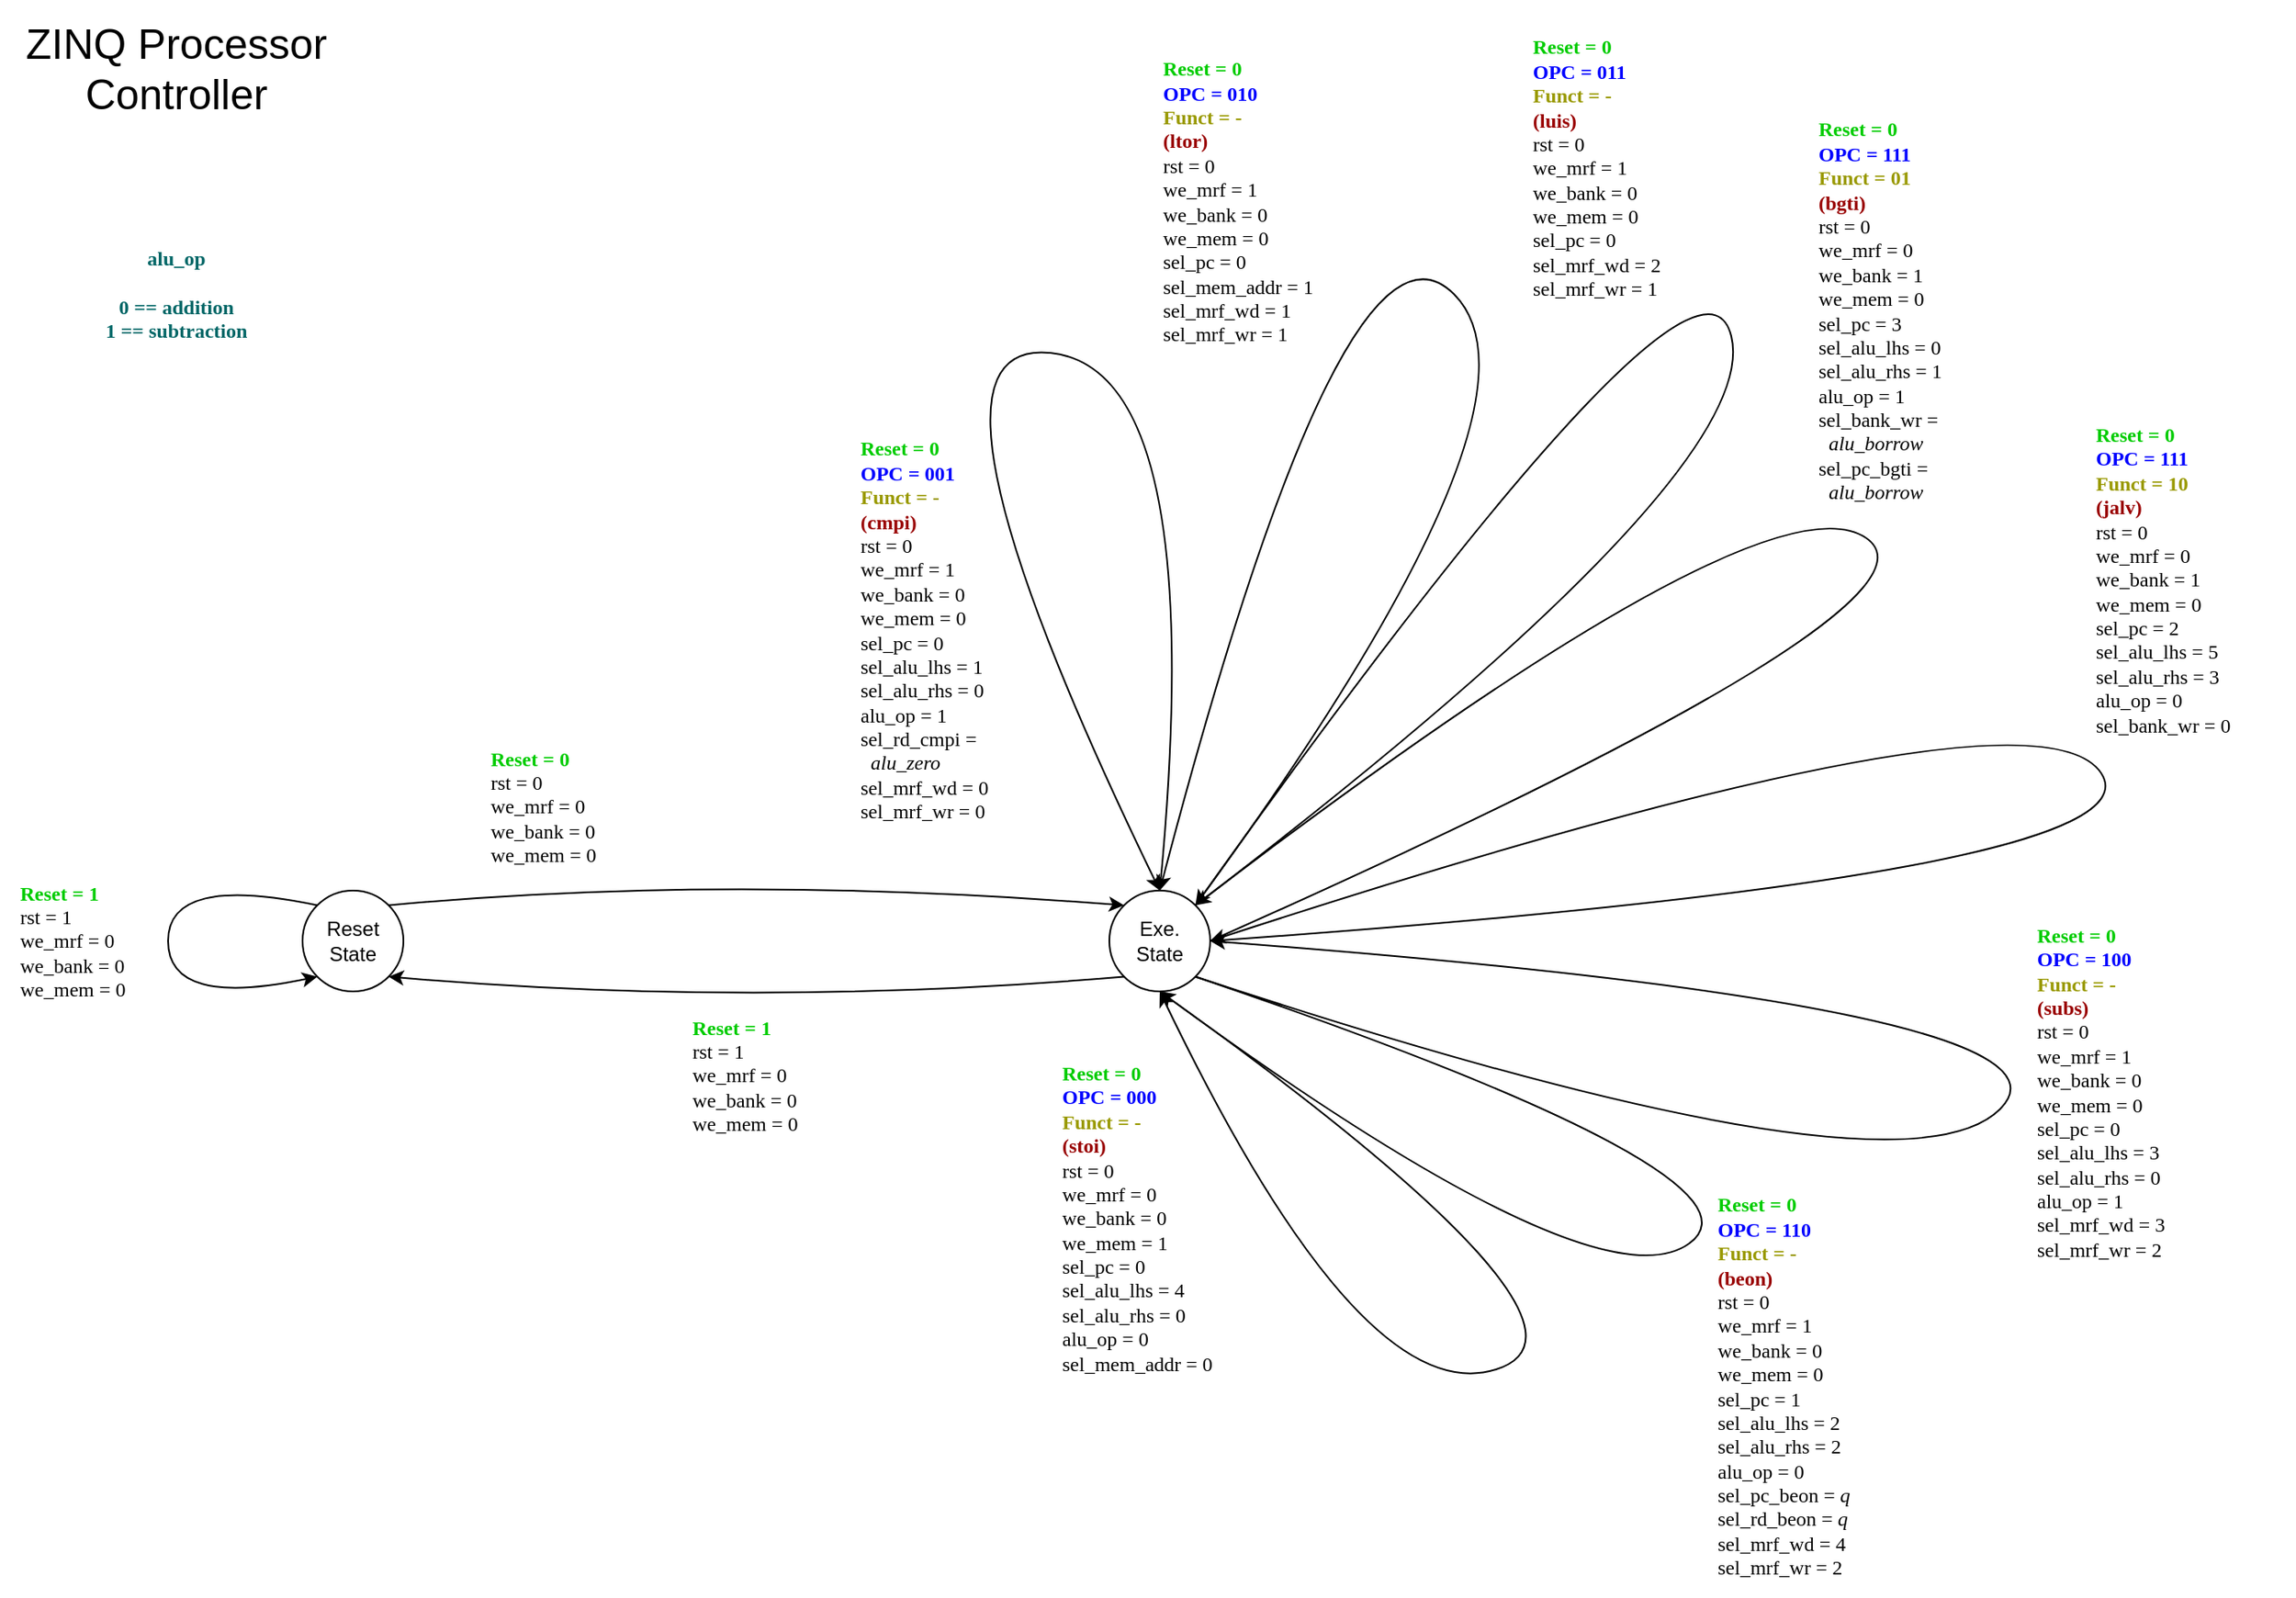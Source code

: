 <mxfile compressed="false" version="16.0.0" type="device">
  <diagram id="EE-ztUi6cBUeLV8rd5E8" name="Page-1">
    <mxGraphModel dx="868" dy="2765" grid="1" gridSize="10" guides="1" tooltips="1" connect="1" arrows="1" fold="1" page="1" pageScale="1" pageWidth="850" pageHeight="1100" math="0" shadow="0">
      <root>
        <mxCell id="0" />
        <mxCell id="1" parent="0" />
        <mxCell id="s_efmWLFvVFMTr7ymTeC-1" value="&lt;div align=&quot;center&quot;&gt;&lt;font style=&quot;font-size: 25px&quot;&gt;&lt;font style=&quot;font-size: 25px&quot;&gt;ZINQ Processor Controller&lt;/font&gt;&lt;/font&gt;&lt;br&gt;&lt;/div&gt;" style="text;html=1;strokeColor=none;fillColor=none;align=center;verticalAlign=middle;whiteSpace=wrap;rounded=0;" parent="1" vertex="1">
          <mxGeometry x="40" y="-1320" width="190" height="80" as="geometry" />
        </mxCell>
        <mxCell id="s_efmWLFvVFMTr7ymTeC-2" value="&lt;div&gt;Reset&lt;/div&gt;&lt;div&gt;State&lt;br&gt;&lt;/div&gt;" style="ellipse;whiteSpace=wrap;html=1;" parent="1" vertex="1">
          <mxGeometry x="210" y="-790" width="60" height="60" as="geometry" />
        </mxCell>
        <mxCell id="s_efmWLFvVFMTr7ymTeC-4" value="" style="curved=1;endArrow=classic;html=1;exitX=0;exitY=0;exitDx=0;exitDy=0;entryX=0;entryY=1;entryDx=0;entryDy=0;" parent="1" source="s_efmWLFvVFMTr7ymTeC-2" target="s_efmWLFvVFMTr7ymTeC-2" edge="1">
          <mxGeometry width="50" height="50" relative="1" as="geometry">
            <mxPoint x="210" y="-760" as="sourcePoint" />
            <mxPoint x="350" y="-790" as="targetPoint" />
            <Array as="points">
              <mxPoint x="130" y="-800" />
              <mxPoint x="130" y="-720" />
            </Array>
          </mxGeometry>
        </mxCell>
        <mxCell id="s_efmWLFvVFMTr7ymTeC-5" value="&lt;div align=&quot;left&quot;&gt;&lt;font data-font-src=&quot;https://fonts.googleapis.com/css?family=Fira+Code&quot; face=&quot;Fira Code&quot; color=&quot;#00CC00&quot;&gt;&lt;b&gt;Reset = 1&lt;/b&gt;&lt;/font&gt;&lt;/div&gt;&lt;div align=&quot;left&quot;&gt;&lt;font data-font-src=&quot;https://fonts.googleapis.com/css?family=Fira+Code&quot; face=&quot;Fira Code&quot;&gt;rst = 1&lt;br&gt;&lt;/font&gt;&lt;/div&gt;&lt;div&gt;&lt;font data-font-src=&quot;https://fonts.googleapis.com/css?family=Fira+Code&quot; face=&quot;Fira Code&quot;&gt;we_mrf = 0&lt;br&gt;&lt;/font&gt;&lt;/div&gt;&lt;div&gt;&lt;font data-font-src=&quot;https://fonts.googleapis.com/css?family=Fira+Code&quot; face=&quot;Fira Code&quot;&gt;we_bank = 0&lt;br&gt;&lt;/font&gt;&lt;/div&gt;&lt;div&gt;&lt;div&gt;&lt;font data-font-src=&quot;https://fonts.googleapis.com/css?family=Fira+Code&quot; face=&quot;Fira Code&quot;&gt;we_mem = 0&lt;br&gt;&lt;/font&gt;&lt;/div&gt;&lt;/div&gt;" style="text;html=1;strokeColor=none;fillColor=none;align=left;verticalAlign=middle;whiteSpace=wrap;rounded=0;" parent="1" vertex="1">
          <mxGeometry x="40" y="-800" width="90" height="80" as="geometry" />
        </mxCell>
        <mxCell id="s_efmWLFvVFMTr7ymTeC-7" value="&lt;div&gt;&lt;span style=&quot;background-color: rgb(255 , 255 , 255)&quot;&gt;Exe.&lt;/span&gt;&lt;/div&gt;&lt;div&gt;&lt;span style=&quot;background-color: rgb(255 , 255 , 255)&quot;&gt;State&lt;/span&gt;&lt;/div&gt;" style="ellipse;whiteSpace=wrap;html=1;" parent="1" vertex="1">
          <mxGeometry x="690" y="-790" width="60" height="60" as="geometry" />
        </mxCell>
        <mxCell id="s_efmWLFvVFMTr7ymTeC-9" value="" style="curved=1;endArrow=classic;html=1;entryX=1;entryY=1;entryDx=0;entryDy=0;exitX=0;exitY=1;exitDx=0;exitDy=0;" parent="1" source="s_efmWLFvVFMTr7ymTeC-7" target="s_efmWLFvVFMTr7ymTeC-2" edge="1">
          <mxGeometry width="50" height="50" relative="1" as="geometry">
            <mxPoint x="680" y="-700" as="sourcePoint" />
            <mxPoint x="730" y="-750" as="targetPoint" />
            <Array as="points">
              <mxPoint x="480" y="-720" />
            </Array>
          </mxGeometry>
        </mxCell>
        <mxCell id="s_efmWLFvVFMTr7ymTeC-12" value="&lt;div align=&quot;left&quot;&gt;&lt;font data-font-src=&quot;https://fonts.googleapis.com/css?family=Fira+Code&quot; face=&quot;Fira Code&quot; color=&quot;#00CC00&quot;&gt;&lt;b&gt;Reset = 1&lt;/b&gt;&lt;/font&gt;&lt;/div&gt;&lt;div align=&quot;left&quot;&gt;&lt;font data-font-src=&quot;https://fonts.googleapis.com/css?family=Fira+Code&quot; face=&quot;Fira Code&quot;&gt;rst = 1&lt;br&gt;&lt;/font&gt;&lt;/div&gt;&lt;div&gt;&lt;font data-font-src=&quot;https://fonts.googleapis.com/css?family=Fira+Code&quot; face=&quot;Fira Code&quot;&gt;we_mrf = 0&lt;br&gt;&lt;/font&gt;&lt;/div&gt;&lt;div&gt;&lt;font data-font-src=&quot;https://fonts.googleapis.com/css?family=Fira+Code&quot; face=&quot;Fira Code&quot;&gt;we_bank = 0&lt;br&gt;&lt;/font&gt;&lt;/div&gt;&lt;div&gt;&lt;div&gt;&lt;font data-font-src=&quot;https://fonts.googleapis.com/css?family=Fira+Code&quot; face=&quot;Fira Code&quot;&gt;we_mem = 0&lt;br&gt;&lt;/font&gt;&lt;/div&gt;&lt;/div&gt;" style="text;html=1;strokeColor=none;fillColor=none;align=left;verticalAlign=middle;whiteSpace=wrap;rounded=0;" parent="1" vertex="1">
          <mxGeometry x="440" y="-720" width="100" height="80" as="geometry" />
        </mxCell>
        <mxCell id="s_efmWLFvVFMTr7ymTeC-13" value="" style="curved=1;endArrow=classic;html=1;entryX=0;entryY=0;entryDx=0;entryDy=0;exitX=1;exitY=0;exitDx=0;exitDy=0;" parent="1" source="s_efmWLFvVFMTr7ymTeC-2" target="s_efmWLFvVFMTr7ymTeC-7" edge="1">
          <mxGeometry width="50" height="50" relative="1" as="geometry">
            <mxPoint x="697.577" y="-838.787" as="sourcePoint" />
            <mxPoint x="260.003" y="-838.787" as="targetPoint" />
            <Array as="points">
              <mxPoint x="460" y="-800" />
            </Array>
          </mxGeometry>
        </mxCell>
        <mxCell id="s_efmWLFvVFMTr7ymTeC-14" value="&lt;div align=&quot;left&quot;&gt;&lt;font data-font-src=&quot;https://fonts.googleapis.com/css?family=Fira+Code&quot; face=&quot;Fira Code&quot; color=&quot;#00CC00&quot;&gt;&lt;b&gt;Reset = 0&lt;br&gt;&lt;/b&gt;&lt;/font&gt;&lt;/div&gt;&lt;div align=&quot;left&quot;&gt;&lt;font data-font-src=&quot;https://fonts.googleapis.com/css?family=Fira+Code&quot; face=&quot;Fira Code&quot;&gt;rst = 0&lt;br&gt;&lt;/font&gt;&lt;/div&gt;&lt;div&gt;&lt;font data-font-src=&quot;https://fonts.googleapis.com/css?family=Fira+Code&quot; face=&quot;Fira Code&quot;&gt;we_mrf = 0&lt;br&gt;&lt;/font&gt;&lt;/div&gt;&lt;div&gt;&lt;font data-font-src=&quot;https://fonts.googleapis.com/css?family=Fira+Code&quot; face=&quot;Fira Code&quot;&gt;we_bank = 0&lt;br&gt;&lt;/font&gt;&lt;/div&gt;&lt;div&gt;&lt;div&gt;&lt;font data-font-src=&quot;https://fonts.googleapis.com/css?family=Fira+Code&quot; face=&quot;Fira Code&quot;&gt;we_mem = 0&lt;br&gt;&lt;/font&gt;&lt;/div&gt;&lt;/div&gt;" style="text;html=1;strokeColor=none;fillColor=none;align=left;verticalAlign=middle;whiteSpace=wrap;rounded=0;" parent="1" vertex="1">
          <mxGeometry x="320" y="-880" width="100" height="80" as="geometry" />
        </mxCell>
        <mxCell id="s_efmWLFvVFMTr7ymTeC-16" value="" style="curved=1;endArrow=classic;html=1;exitX=0.5;exitY=1;exitDx=0;exitDy=0;entryX=0.5;entryY=1;entryDx=0;entryDy=0;" parent="1" source="s_efmWLFvVFMTr7ymTeC-7" target="s_efmWLFvVFMTr7ymTeC-7" edge="1">
          <mxGeometry width="50" height="50" relative="1" as="geometry">
            <mxPoint x="720" y="-730" as="sourcePoint" />
            <mxPoint x="690" y="-710" as="targetPoint" />
            <Array as="points">
              <mxPoint x="1000" y="-530" />
              <mxPoint x="840" y="-480" />
            </Array>
          </mxGeometry>
        </mxCell>
        <mxCell id="s_efmWLFvVFMTr7ymTeC-17" value="&lt;div align=&quot;left&quot;&gt;&lt;font data-font-src=&quot;https://fonts.googleapis.com/css?family=Fira+Code&quot; face=&quot;Fira Code&quot; color=&quot;#00CC00&quot;&gt;&lt;b&gt;Reset = 0&lt;br&gt;&lt;/b&gt;&lt;/font&gt;&lt;/div&gt;&lt;div align=&quot;left&quot;&gt;&lt;font data-font-src=&quot;https://fonts.googleapis.com/css?family=Fira+Code&quot; face=&quot;Fira Code&quot; color=&quot;#00CC00&quot;&gt;&lt;b&gt;&lt;font color=&quot;#0000FF&quot;&gt;OPC = 000&lt;/font&gt;&lt;/b&gt;&lt;/font&gt;&lt;/div&gt;&lt;div align=&quot;left&quot;&gt;&lt;font data-font-src=&quot;https://fonts.googleapis.com/css?family=Fira+Code&quot; face=&quot;Fira Code&quot; color=&quot;#00CC00&quot;&gt;&lt;b&gt;&lt;font color=&quot;#0000FF&quot;&gt;&lt;font color=&quot;#999900&quot;&gt;Funct = -&lt;/font&gt;&lt;br&gt;&lt;/font&gt;&lt;/b&gt;&lt;/font&gt;&lt;/div&gt;&lt;div align=&quot;left&quot;&gt;&lt;font data-font-src=&quot;https://fonts.googleapis.com/css?family=Fira+Code&quot; face=&quot;Fira Code&quot; color=&quot;#00CC00&quot;&gt;&lt;b&gt;&lt;font color=&quot;#990000&quot;&gt;(stoi)&lt;/font&gt;&lt;br&gt;&lt;/b&gt;&lt;/font&gt;&lt;/div&gt;&lt;div align=&quot;left&quot;&gt;&lt;font data-font-src=&quot;https://fonts.googleapis.com/css?family=Fira+Code&quot; face=&quot;Fira Code&quot;&gt;rst = 0&lt;br&gt;&lt;/font&gt;&lt;/div&gt;&lt;div&gt;&lt;font data-font-src=&quot;https://fonts.googleapis.com/css?family=Fira+Code&quot; face=&quot;Fira Code&quot;&gt;we_mrf = 0&lt;br&gt;&lt;/font&gt;&lt;/div&gt;&lt;div&gt;&lt;font data-font-src=&quot;https://fonts.googleapis.com/css?family=Fira+Code&quot; face=&quot;Fira Code&quot;&gt;we_bank = 0&lt;br&gt;&lt;/font&gt;&lt;/div&gt;&lt;div&gt;&lt;div&gt;&lt;font data-font-src=&quot;https://fonts.googleapis.com/css?family=Fira+Code&quot; face=&quot;Fira Code&quot;&gt;we_mem = 1&lt;/font&gt;&lt;/div&gt;&lt;div&gt;&lt;font data-font-src=&quot;https://fonts.googleapis.com/css?family=Fira+Code&quot; face=&quot;Fira Code&quot;&gt;sel_pc = 0&lt;/font&gt;&lt;/div&gt;&lt;div&gt;&lt;font data-font-src=&quot;https://fonts.googleapis.com/css?family=Fira+Code&quot; face=&quot;Fira Code&quot;&gt;sel_alu_lhs = 4&lt;br&gt;&lt;/font&gt;&lt;/div&gt;&lt;div&gt;&lt;font data-font-src=&quot;https://fonts.googleapis.com/css?family=Fira+Code&quot; face=&quot;Fira Code&quot;&gt;sel_alu_rhs = 0&lt;br&gt;&lt;/font&gt;&lt;/div&gt;&lt;div&gt;&lt;font data-font-src=&quot;https://fonts.googleapis.com/css?family=Fira+Code&quot; face=&quot;Fira Code&quot;&gt;alu_op = 0&lt;br&gt;&lt;/font&gt;&lt;/div&gt;&lt;div&gt;&lt;font data-font-src=&quot;https://fonts.googleapis.com/css?family=Fira+Code&quot; face=&quot;Fira Code&quot;&gt;sel_mem_addr = 0&lt;br&gt;&lt;/font&gt;&lt;/div&gt;&lt;/div&gt;" style="text;html=1;strokeColor=none;fillColor=none;align=left;verticalAlign=middle;whiteSpace=wrap;rounded=0;" parent="1" vertex="1">
          <mxGeometry x="660" y="-700" width="120" height="210" as="geometry" />
        </mxCell>
        <mxCell id="s_efmWLFvVFMTr7ymTeC-18" value="" style="curved=1;endArrow=classic;html=1;exitX=0.5;exitY=0;exitDx=0;exitDy=0;entryX=0.5;entryY=0;entryDx=0;entryDy=0;" parent="1" source="s_efmWLFvVFMTr7ymTeC-7" target="s_efmWLFvVFMTr7ymTeC-7" edge="1">
          <mxGeometry width="50" height="50" relative="1" as="geometry">
            <mxPoint x="770" y="-840" as="sourcePoint" />
            <mxPoint x="720" y="-790" as="targetPoint" />
            <Array as="points">
              <mxPoint x="750" y="-1100" />
              <mxPoint x="560" y="-1120" />
            </Array>
          </mxGeometry>
        </mxCell>
        <mxCell id="s_efmWLFvVFMTr7ymTeC-20" value="&lt;div align=&quot;left&quot;&gt;&lt;font data-font-src=&quot;https://fonts.googleapis.com/css?family=Fira+Code&quot; face=&quot;Fira Code&quot; color=&quot;#00CC00&quot;&gt;&lt;b&gt;Reset = 0&lt;br&gt;&lt;/b&gt;&lt;/font&gt;&lt;/div&gt;&lt;div align=&quot;left&quot;&gt;&lt;font data-font-src=&quot;https://fonts.googleapis.com/css?family=Fira+Code&quot; face=&quot;Fira Code&quot; color=&quot;#00CC00&quot;&gt;&lt;b&gt;&lt;font color=&quot;#0000FF&quot;&gt;OPC = 001&lt;/font&gt;&lt;/b&gt;&lt;/font&gt;&lt;/div&gt;&lt;div align=&quot;left&quot;&gt;&lt;font data-font-src=&quot;https://fonts.googleapis.com/css?family=Fira+Code&quot; face=&quot;Fira Code&quot; color=&quot;#00CC00&quot;&gt;&lt;b&gt;&lt;font color=&quot;#0000FF&quot;&gt;&lt;font color=&quot;#999900&quot;&gt;Funct = -&lt;/font&gt;&lt;br&gt;&lt;/font&gt;&lt;/b&gt;&lt;/font&gt;&lt;/div&gt;&lt;div align=&quot;left&quot;&gt;&lt;font data-font-src=&quot;https://fonts.googleapis.com/css?family=Fira+Code&quot; face=&quot;Fira Code&quot; color=&quot;#00CC00&quot;&gt;&lt;b&gt;&lt;font color=&quot;#990000&quot;&gt;(cmpi)&lt;/font&gt;&lt;br&gt;&lt;/b&gt;&lt;/font&gt;&lt;/div&gt;&lt;div align=&quot;left&quot;&gt;&lt;font data-font-src=&quot;https://fonts.googleapis.com/css?family=Fira+Code&quot; face=&quot;Fira Code&quot;&gt;rst = 0&lt;br&gt;&lt;/font&gt;&lt;/div&gt;&lt;div&gt;&lt;font data-font-src=&quot;https://fonts.googleapis.com/css?family=Fira+Code&quot; face=&quot;Fira Code&quot;&gt;we_mrf = 1&lt;br&gt;&lt;/font&gt;&lt;/div&gt;&lt;div&gt;&lt;font data-font-src=&quot;https://fonts.googleapis.com/css?family=Fira+Code&quot; face=&quot;Fira Code&quot;&gt;we_bank = 0&lt;br&gt;&lt;/font&gt;&lt;/div&gt;&lt;div&gt;&lt;div&gt;&lt;font data-font-src=&quot;https://fonts.googleapis.com/css?family=Fira+Code&quot; face=&quot;Fira Code&quot;&gt;we_mem = 0&lt;/font&gt;&lt;br&gt;&lt;font data-font-src=&quot;https://fonts.googleapis.com/css?family=Fira+Code&quot; face=&quot;Fira Code&quot;&gt;&lt;font data-font-src=&quot;https://fonts.googleapis.com/css?family=Fira+Code&quot; face=&quot;Fira Code&quot;&gt;sel_pc = 0&lt;/font&gt;&lt;/font&gt;&lt;/div&gt;&lt;div&gt;&lt;font data-font-src=&quot;https://fonts.googleapis.com/css?family=Fira+Code&quot; face=&quot;Fira Code&quot;&gt;sel_alu_lhs = 1 &lt;br&gt;&lt;/font&gt;&lt;/div&gt;&lt;div&gt;&lt;font data-font-src=&quot;https://fonts.googleapis.com/css?family=Fira+Code&quot; face=&quot;Fira Code&quot;&gt;sel_alu_rhs = 0&lt;br&gt;&lt;/font&gt;&lt;/div&gt;&lt;div&gt;&lt;font data-font-src=&quot;https://fonts.googleapis.com/css?family=Fira+Code&quot; face=&quot;Fira Code&quot;&gt;alu_op = 1&lt;br&gt;&lt;/font&gt;&lt;/div&gt;&lt;div&gt;&lt;font data-font-src=&quot;https://fonts.googleapis.com/css?family=Fira+Code&quot; face=&quot;Fira Code&quot;&gt;sel_rd_cmpi =&lt;span&gt;&lt;br&gt;&lt;/span&gt;&lt;/font&gt;&lt;/div&gt;&lt;div&gt;&lt;font data-font-src=&quot;https://fonts.googleapis.com/css?family=Fira+Code&quot; face=&quot;Fira Code&quot;&gt;&lt;span&gt;&lt;span&gt;&lt;i&gt;&amp;nbsp; &lt;/i&gt;&lt;/span&gt;&lt;/span&gt;&lt;i&gt;alu_zero&lt;/i&gt;&lt;/font&gt;&lt;/div&gt;&lt;div&gt;&lt;font data-font-src=&quot;https://fonts.googleapis.com/css?family=Fira+Code&quot; face=&quot;Fira Code&quot;&gt;sel_mrf_wd = 0&lt;/font&gt;&lt;/div&gt;&lt;div&gt;&lt;font data-font-src=&quot;https://fonts.googleapis.com/css?family=Fira+Code&quot; face=&quot;Fira Code&quot;&gt;sel_mrf_wr = 0&lt;/font&gt;&lt;/div&gt;&lt;/div&gt;" style="text;html=1;strokeColor=none;fillColor=none;align=left;verticalAlign=middle;whiteSpace=wrap;rounded=0;" parent="1" vertex="1">
          <mxGeometry x="540" y="-1070" width="120" height="250" as="geometry" />
        </mxCell>
        <mxCell id="s_efmWLFvVFMTr7ymTeC-21" value="" style="curved=1;endArrow=classic;html=1;exitX=1;exitY=0;exitDx=0;exitDy=0;entryX=0.5;entryY=0;entryDx=0;entryDy=0;" parent="1" source="s_efmWLFvVFMTr7ymTeC-7" target="s_efmWLFvVFMTr7ymTeC-7" edge="1">
          <mxGeometry width="50" height="50" relative="1" as="geometry">
            <mxPoint x="910" y="-870" as="sourcePoint" />
            <mxPoint x="960" y="-920" as="targetPoint" />
            <Array as="points">
              <mxPoint x="960" y="-1080" />
              <mxPoint x="830" y="-1210" />
            </Array>
          </mxGeometry>
        </mxCell>
        <mxCell id="s_efmWLFvVFMTr7ymTeC-22" value="&lt;div align=&quot;left&quot;&gt;&lt;font data-font-src=&quot;https://fonts.googleapis.com/css?family=Fira+Code&quot; face=&quot;Fira Code&quot; color=&quot;#00CC00&quot;&gt;&lt;b&gt;Reset = 0&lt;br&gt;&lt;/b&gt;&lt;/font&gt;&lt;/div&gt;&lt;div align=&quot;left&quot;&gt;&lt;font data-font-src=&quot;https://fonts.googleapis.com/css?family=Fira+Code&quot; face=&quot;Fira Code&quot; color=&quot;#00CC00&quot;&gt;&lt;b&gt;&lt;font color=&quot;#0000FF&quot;&gt;OPC = 010&lt;/font&gt;&lt;/b&gt;&lt;/font&gt;&lt;/div&gt;&lt;div align=&quot;left&quot;&gt;&lt;font data-font-src=&quot;https://fonts.googleapis.com/css?family=Fira+Code&quot; face=&quot;Fira Code&quot; color=&quot;#00CC00&quot;&gt;&lt;b&gt;&lt;font color=&quot;#0000FF&quot;&gt;&lt;font color=&quot;#999900&quot;&gt;Funct = -&lt;/font&gt;&lt;br&gt;&lt;/font&gt;&lt;/b&gt;&lt;/font&gt;&lt;/div&gt;&lt;div align=&quot;left&quot;&gt;&lt;font data-font-src=&quot;https://fonts.googleapis.com/css?family=Fira+Code&quot; face=&quot;Fira Code&quot; color=&quot;#00CC00&quot;&gt;&lt;b&gt;&lt;font color=&quot;#990000&quot;&gt;(ltor)&lt;/font&gt;&lt;br&gt;&lt;/b&gt;&lt;/font&gt;&lt;/div&gt;&lt;div align=&quot;left&quot;&gt;&lt;font data-font-src=&quot;https://fonts.googleapis.com/css?family=Fira+Code&quot; face=&quot;Fira Code&quot;&gt;rst = 0&lt;br&gt;&lt;/font&gt;&lt;/div&gt;&lt;div&gt;&lt;font data-font-src=&quot;https://fonts.googleapis.com/css?family=Fira+Code&quot; face=&quot;Fira Code&quot;&gt;we_mrf = 1&lt;br&gt;&lt;/font&gt;&lt;/div&gt;&lt;div&gt;&lt;font data-font-src=&quot;https://fonts.googleapis.com/css?family=Fira+Code&quot; face=&quot;Fira Code&quot;&gt;we_bank = 0&lt;br&gt;&lt;/font&gt;&lt;/div&gt;&lt;div&gt;&lt;div&gt;&lt;font data-font-src=&quot;https://fonts.googleapis.com/css?family=Fira+Code&quot; face=&quot;Fira Code&quot;&gt;we_mem = 0&lt;/font&gt;&lt;br&gt;&lt;font data-font-src=&quot;https://fonts.googleapis.com/css?family=Fira+Code&quot; face=&quot;Fira Code&quot;&gt;&lt;font data-font-src=&quot;https://fonts.googleapis.com/css?family=Fira+Code&quot; face=&quot;Fira Code&quot;&gt;sel_pc = 0&lt;br&gt;&lt;/font&gt;&lt;/font&gt;&lt;/div&gt;&lt;div&gt;&lt;font data-font-src=&quot;https://fonts.googleapis.com/css?family=Fira+Code&quot; face=&quot;Fira Code&quot;&gt;sel_mem_addr = 1&lt;br&gt;&lt;/font&gt;&lt;/div&gt;&lt;div&gt;&lt;font data-font-src=&quot;https://fonts.googleapis.com/css?family=Fira+Code&quot; face=&quot;Fira Code&quot;&gt;sel_mrf_wd = 1&lt;br&gt;&lt;/font&gt;&lt;/div&gt;&lt;div&gt;&lt;font data-font-src=&quot;https://fonts.googleapis.com/css?family=Fira+Code&quot; face=&quot;Fira Code&quot;&gt;sel_mrf_wr = 1&lt;br&gt;&lt;/font&gt;&lt;/div&gt;&lt;/div&gt;" style="text;html=1;strokeColor=none;align=left;verticalAlign=middle;whiteSpace=wrap;rounded=0;arcSize=0;" parent="1" vertex="1">
          <mxGeometry x="720" y="-1290" width="120" height="180" as="geometry" />
        </mxCell>
        <mxCell id="s_efmWLFvVFMTr7ymTeC-23" value="" style="curved=1;endArrow=classic;html=1;exitX=1;exitY=0;exitDx=0;exitDy=0;entryX=1;entryY=0;entryDx=0;entryDy=0;" parent="1" source="s_efmWLFvVFMTr7ymTeC-7" target="s_efmWLFvVFMTr7ymTeC-7" edge="1">
          <mxGeometry width="50" height="50" relative="1" as="geometry">
            <mxPoint x="940" y="-850" as="sourcePoint" />
            <mxPoint x="741" y="-781" as="targetPoint" />
            <Array as="points">
              <mxPoint x="1080" y="-1040" />
              <mxPoint x="1040" y="-1200" />
            </Array>
          </mxGeometry>
        </mxCell>
        <mxCell id="s_efmWLFvVFMTr7ymTeC-24" value="&lt;div align=&quot;left&quot;&gt;&lt;font data-font-src=&quot;https://fonts.googleapis.com/css?family=Fira+Code&quot; face=&quot;Fira Code&quot; color=&quot;#00CC00&quot;&gt;&lt;b&gt;Reset = 0&lt;br&gt;&lt;/b&gt;&lt;/font&gt;&lt;/div&gt;&lt;div align=&quot;left&quot;&gt;&lt;font data-font-src=&quot;https://fonts.googleapis.com/css?family=Fira+Code&quot; face=&quot;Fira Code&quot; color=&quot;#00CC00&quot;&gt;&lt;b&gt;&lt;font color=&quot;#0000FF&quot;&gt;OPC = 011&lt;/font&gt;&lt;/b&gt;&lt;/font&gt;&lt;/div&gt;&lt;div align=&quot;left&quot;&gt;&lt;font data-font-src=&quot;https://fonts.googleapis.com/css?family=Fira+Code&quot; face=&quot;Fira Code&quot; color=&quot;#00CC00&quot;&gt;&lt;b&gt;&lt;font color=&quot;#0000FF&quot;&gt;&lt;font color=&quot;#999900&quot;&gt;Funct = -&lt;/font&gt;&lt;br&gt;&lt;/font&gt;&lt;/b&gt;&lt;/font&gt;&lt;/div&gt;&lt;div align=&quot;left&quot;&gt;&lt;font data-font-src=&quot;https://fonts.googleapis.com/css?family=Fira+Code&quot; face=&quot;Fira Code&quot; color=&quot;#00CC00&quot;&gt;&lt;b&gt;&lt;font color=&quot;#990000&quot;&gt;(luis)&lt;/font&gt;&lt;br&gt;&lt;/b&gt;&lt;/font&gt;&lt;/div&gt;&lt;div align=&quot;left&quot;&gt;&lt;font data-font-src=&quot;https://fonts.googleapis.com/css?family=Fira+Code&quot; face=&quot;Fira Code&quot;&gt;rst = 0&lt;br&gt;&lt;/font&gt;&lt;/div&gt;&lt;div&gt;&lt;font data-font-src=&quot;https://fonts.googleapis.com/css?family=Fira+Code&quot; face=&quot;Fira Code&quot;&gt;we_mrf = 1&lt;br&gt;&lt;/font&gt;&lt;/div&gt;&lt;div&gt;&lt;font data-font-src=&quot;https://fonts.googleapis.com/css?family=Fira+Code&quot; face=&quot;Fira Code&quot;&gt;we_bank = 0&lt;br&gt;&lt;/font&gt;&lt;/div&gt;&lt;div&gt;&lt;div&gt;&lt;font data-font-src=&quot;https://fonts.googleapis.com/css?family=Fira+Code&quot; face=&quot;Fira Code&quot;&gt;we_mem = 0&lt;/font&gt;&lt;br&gt;&lt;font data-font-src=&quot;https://fonts.googleapis.com/css?family=Fira+Code&quot; face=&quot;Fira Code&quot;&gt;&lt;font data-font-src=&quot;https://fonts.googleapis.com/css?family=Fira+Code&quot; face=&quot;Fira Code&quot;&gt;sel_pc = 0&lt;br&gt;&lt;/font&gt;&lt;/font&gt;&lt;/div&gt;&lt;div&gt;&lt;font data-font-src=&quot;https://fonts.googleapis.com/css?family=Fira+Code&quot; face=&quot;Fira Code&quot;&gt;sel_mrf_wd = 2&lt;br&gt;&lt;/font&gt;&lt;/div&gt;&lt;div&gt;&lt;font data-font-src=&quot;https://fonts.googleapis.com/css?family=Fira+Code&quot; face=&quot;Fira Code&quot;&gt;sel_mrf_wr = 1&lt;br&gt;&lt;/font&gt;&lt;/div&gt;&lt;/div&gt;" style="text;html=1;strokeColor=none;align=left;verticalAlign=middle;whiteSpace=wrap;rounded=0;arcSize=0;" parent="1" vertex="1">
          <mxGeometry x="940" y="-1300" width="120" height="160" as="geometry" />
        </mxCell>
        <mxCell id="s_efmWLFvVFMTr7ymTeC-25" value="" style="curved=1;endArrow=classic;html=1;exitX=1;exitY=0.5;exitDx=0;exitDy=0;entryX=1;entryY=0;entryDx=0;entryDy=0;" parent="1" source="s_efmWLFvVFMTr7ymTeC-7" target="s_efmWLFvVFMTr7ymTeC-7" edge="1">
          <mxGeometry width="50" height="50" relative="1" as="geometry">
            <mxPoint x="870" y="-740" as="sourcePoint" />
            <mxPoint x="920" y="-790" as="targetPoint" />
            <Array as="points">
              <mxPoint x="1200" y="-960" />
              <mxPoint x="1080" y="-1040" />
            </Array>
          </mxGeometry>
        </mxCell>
        <mxCell id="s_efmWLFvVFMTr7ymTeC-26" value="&lt;div align=&quot;left&quot;&gt;&lt;font data-font-src=&quot;https://fonts.googleapis.com/css?family=Fira+Code&quot; face=&quot;Fira Code&quot; color=&quot;#00CC00&quot;&gt;&lt;b&gt;Reset = 0&lt;br&gt;&lt;/b&gt;&lt;/font&gt;&lt;/div&gt;&lt;div align=&quot;left&quot;&gt;&lt;font data-font-src=&quot;https://fonts.googleapis.com/css?family=Fira+Code&quot; face=&quot;Fira Code&quot; color=&quot;#00CC00&quot;&gt;&lt;b&gt;&lt;font color=&quot;#0000FF&quot;&gt;OPC = 111&lt;br&gt;&lt;/font&gt;&lt;/b&gt;&lt;/font&gt;&lt;/div&gt;&lt;div align=&quot;left&quot;&gt;&lt;font data-font-src=&quot;https://fonts.googleapis.com/css?family=Fira+Code&quot; face=&quot;Fira Code&quot; color=&quot;#00CC00&quot;&gt;&lt;b&gt;&lt;font color=&quot;#0000FF&quot;&gt;&lt;font color=&quot;#999900&quot;&gt;Funct = 01&lt;/font&gt;&lt;br&gt;&lt;/font&gt;&lt;/b&gt;&lt;/font&gt;&lt;/div&gt;&lt;font data-font-src=&quot;https://fonts.googleapis.com/css?family=Fira+Code&quot; face=&quot;Fira Code&quot; color=&quot;#00CC00&quot;&gt;&lt;b&gt;&lt;font color=&quot;#990000&quot;&gt;(bgti)&lt;/font&gt;&lt;br&gt;&lt;/b&gt;&lt;/font&gt;&lt;div align=&quot;left&quot;&gt;&lt;font data-font-src=&quot;https://fonts.googleapis.com/css?family=Fira+Code&quot; face=&quot;Fira Code&quot;&gt;rst = 0&lt;br&gt;&lt;/font&gt;&lt;/div&gt;&lt;div&gt;&lt;font data-font-src=&quot;https://fonts.googleapis.com/css?family=Fira+Code&quot; face=&quot;Fira Code&quot;&gt;we_mrf = 0&lt;br&gt;&lt;/font&gt;&lt;/div&gt;&lt;div&gt;&lt;font data-font-src=&quot;https://fonts.googleapis.com/css?family=Fira+Code&quot; face=&quot;Fira Code&quot;&gt;we_bank = 1&lt;br&gt;&lt;/font&gt;&lt;/div&gt;&lt;div&gt;&lt;div&gt;&lt;font data-font-src=&quot;https://fonts.googleapis.com/css?family=Fira+Code&quot; face=&quot;Fira Code&quot;&gt;we_mem = 0&lt;/font&gt;&lt;br&gt;&lt;font data-font-src=&quot;https://fonts.googleapis.com/css?family=Fira+Code&quot; face=&quot;Fira Code&quot;&gt;&lt;font data-font-src=&quot;https://fonts.googleapis.com/css?family=Fira+Code&quot; face=&quot;Fira Code&quot;&gt;sel_pc = 3&lt;/font&gt;&lt;/font&gt;&lt;/div&gt;&lt;div&gt;&lt;font data-font-src=&quot;https://fonts.googleapis.com/css?family=Fira+Code&quot; face=&quot;Fira Code&quot;&gt;sel_alu_lhs = 0&lt;br&gt;&lt;/font&gt;&lt;/div&gt;&lt;div&gt;&lt;font data-font-src=&quot;https://fonts.googleapis.com/css?family=Fira+Code&quot; face=&quot;Fira Code&quot;&gt;sel_alu_rhs = 1&lt;/font&gt;&lt;/div&gt;&lt;div&gt;&lt;font data-font-src=&quot;https://fonts.googleapis.com/css?family=Fira+Code&quot; face=&quot;Fira Code&quot;&gt;alu_op = 1&lt;br&gt;&lt;/font&gt;&lt;/div&gt;&lt;font face=&quot;Fira Code&quot;&gt;sel_bank_wr =&lt;/font&gt;&lt;/div&gt;&lt;div&gt;&lt;font face=&quot;Fira Code&quot;&gt;&amp;nbsp; &lt;i&gt;alu_borrow&lt;/i&gt;&lt;br&gt;&lt;/font&gt;&lt;/div&gt;&lt;div&gt;&lt;font face=&quot;Fira Code&quot;&gt;sel_pc_bgti =&lt;/font&gt;&lt;/div&gt;&lt;div&gt;&lt;font face=&quot;Fira Code&quot;&gt;&amp;nbsp; &lt;i&gt;alu_borrow&lt;/i&gt;&lt;br&gt;&lt;/font&gt;&lt;/div&gt;" style="text;html=1;strokeColor=none;fillColor=none;align=left;verticalAlign=middle;whiteSpace=wrap;rounded=0;" parent="1" vertex="1">
          <mxGeometry x="1110" y="-1260" width="120" height="250" as="geometry" />
        </mxCell>
        <mxCell id="s_efmWLFvVFMTr7ymTeC-27" value="" style="curved=1;endArrow=classic;html=1;exitX=1;exitY=0.5;exitDx=0;exitDy=0;entryX=1;entryY=0.5;entryDx=0;entryDy=0;" parent="1" source="s_efmWLFvVFMTr7ymTeC-7" target="s_efmWLFvVFMTr7ymTeC-7" edge="1">
          <mxGeometry width="50" height="50" relative="1" as="geometry">
            <mxPoint x="870" y="-690" as="sourcePoint" />
            <mxPoint x="750" y="-760" as="targetPoint" />
            <Array as="points">
              <mxPoint x="1320" y="-800" />
              <mxPoint x="1240" y="-920" />
            </Array>
          </mxGeometry>
        </mxCell>
        <mxCell id="s_efmWLFvVFMTr7ymTeC-28" value="&lt;div align=&quot;left&quot;&gt;&lt;font data-font-src=&quot;https://fonts.googleapis.com/css?family=Fira+Code&quot; face=&quot;Fira Code&quot; color=&quot;#00CC00&quot;&gt;&lt;b&gt;Reset = 0&lt;br&gt;&lt;/b&gt;&lt;/font&gt;&lt;/div&gt;&lt;div align=&quot;left&quot;&gt;&lt;font data-font-src=&quot;https://fonts.googleapis.com/css?family=Fira+Code&quot; face=&quot;Fira Code&quot; color=&quot;#00CC00&quot;&gt;&lt;b&gt;&lt;font color=&quot;#0000FF&quot;&gt;OPC = 111&lt;br&gt;&lt;/font&gt;&lt;/b&gt;&lt;/font&gt;&lt;/div&gt;&lt;div align=&quot;left&quot;&gt;&lt;font data-font-src=&quot;https://fonts.googleapis.com/css?family=Fira+Code&quot; face=&quot;Fira Code&quot; color=&quot;#00CC00&quot;&gt;&lt;b&gt;&lt;font color=&quot;#0000FF&quot;&gt;&lt;font color=&quot;#999900&quot;&gt;Funct = 10&lt;/font&gt;&lt;br&gt;&lt;/font&gt;&lt;/b&gt;&lt;/font&gt;&lt;/div&gt;&lt;font data-font-src=&quot;https://fonts.googleapis.com/css?family=Fira+Code&quot; face=&quot;Fira Code&quot; color=&quot;#00CC00&quot;&gt;&lt;b&gt;&lt;font color=&quot;#990000&quot;&gt;(jalv)&lt;/font&gt;&lt;br&gt;&lt;/b&gt;&lt;/font&gt;&lt;div align=&quot;left&quot;&gt;&lt;font data-font-src=&quot;https://fonts.googleapis.com/css?family=Fira+Code&quot; face=&quot;Fira Code&quot;&gt;rst = 0&lt;br&gt;&lt;/font&gt;&lt;/div&gt;&lt;div&gt;&lt;font data-font-src=&quot;https://fonts.googleapis.com/css?family=Fira+Code&quot; face=&quot;Fira Code&quot;&gt;we_mrf = 0&lt;br&gt;&lt;/font&gt;&lt;/div&gt;&lt;div&gt;&lt;font data-font-src=&quot;https://fonts.googleapis.com/css?family=Fira+Code&quot; face=&quot;Fira Code&quot;&gt;we_bank = 1&lt;br&gt;&lt;/font&gt;&lt;/div&gt;&lt;div&gt;&lt;div&gt;&lt;font data-font-src=&quot;https://fonts.googleapis.com/css?family=Fira+Code&quot; face=&quot;Fira Code&quot;&gt;we_mem = 0&lt;/font&gt;&lt;br&gt;&lt;font data-font-src=&quot;https://fonts.googleapis.com/css?family=Fira+Code&quot; face=&quot;Fira Code&quot;&gt;&lt;font data-font-src=&quot;https://fonts.googleapis.com/css?family=Fira+Code&quot; face=&quot;Fira Code&quot;&gt;sel_pc = 2&lt;br&gt;&lt;/font&gt;&lt;/font&gt;&lt;/div&gt;&lt;div&gt;&lt;font data-font-src=&quot;https://fonts.googleapis.com/css?family=Fira+Code&quot; face=&quot;Fira Code&quot;&gt;sel_alu_lhs = 5&lt;br&gt;&lt;/font&gt;&lt;/div&gt;&lt;div&gt;&lt;font data-font-src=&quot;https://fonts.googleapis.com/css?family=Fira+Code&quot; face=&quot;Fira Code&quot;&gt;sel_alu_rhs = 3&lt;br&gt;&lt;/font&gt;&lt;/div&gt;&lt;div&gt;&lt;font data-font-src=&quot;https://fonts.googleapis.com/css?family=Fira+Code&quot; face=&quot;Fira Code&quot;&gt;alu_op = 0&lt;br&gt;&lt;/font&gt;&lt;/div&gt;&lt;font face=&quot;Fira Code&quot;&gt;sel_bank_wr = 0&lt;i&gt;&lt;br&gt;&lt;/i&gt;&lt;/font&gt;&lt;/div&gt;" style="text;html=1;strokeColor=none;fillColor=none;align=left;verticalAlign=middle;whiteSpace=wrap;rounded=0;" parent="1" vertex="1">
          <mxGeometry x="1275" y="-1080" width="120" height="210" as="geometry" />
        </mxCell>
        <mxCell id="s_efmWLFvVFMTr7ymTeC-30" value="" style="curved=1;endArrow=classic;html=1;exitX=1;exitY=1;exitDx=0;exitDy=0;entryX=1;entryY=0.5;entryDx=0;entryDy=0;" parent="1" source="s_efmWLFvVFMTr7ymTeC-7" target="s_efmWLFvVFMTr7ymTeC-7" edge="1">
          <mxGeometry width="50" height="50" relative="1" as="geometry">
            <mxPoint x="1000" y="-660" as="sourcePoint" />
            <mxPoint x="1050" y="-710" as="targetPoint" />
            <Array as="points">
              <mxPoint x="1160" y="-600" />
              <mxPoint x="1280" y="-720" />
            </Array>
          </mxGeometry>
        </mxCell>
        <mxCell id="s_efmWLFvVFMTr7ymTeC-31" value="&lt;div align=&quot;left&quot;&gt;&lt;font data-font-src=&quot;https://fonts.googleapis.com/css?family=Fira+Code&quot; face=&quot;Fira Code&quot; color=&quot;#00CC00&quot;&gt;&lt;b&gt;Reset = 0&lt;br&gt;&lt;/b&gt;&lt;/font&gt;&lt;/div&gt;&lt;div align=&quot;left&quot;&gt;&lt;font data-font-src=&quot;https://fonts.googleapis.com/css?family=Fira+Code&quot; face=&quot;Fira Code&quot; color=&quot;#00CC00&quot;&gt;&lt;b&gt;&lt;font color=&quot;#0000FF&quot;&gt;OPC = 100&lt;br&gt;&lt;/font&gt;&lt;/b&gt;&lt;/font&gt;&lt;/div&gt;&lt;div align=&quot;left&quot;&gt;&lt;font data-font-src=&quot;https://fonts.googleapis.com/css?family=Fira+Code&quot; face=&quot;Fira Code&quot; color=&quot;#00CC00&quot;&gt;&lt;b&gt;&lt;font color=&quot;#0000FF&quot;&gt;&lt;font color=&quot;#999900&quot;&gt;Funct = -&lt;/font&gt;&lt;br&gt;&lt;/font&gt;&lt;/b&gt;&lt;/font&gt;&lt;/div&gt;&lt;font data-font-src=&quot;https://fonts.googleapis.com/css?family=Fira+Code&quot; face=&quot;Fira Code&quot; color=&quot;#00CC00&quot;&gt;&lt;b&gt;&lt;font color=&quot;#990000&quot;&gt;(subs)&lt;/font&gt;&lt;br&gt;&lt;/b&gt;&lt;/font&gt;&lt;div align=&quot;left&quot;&gt;&lt;font data-font-src=&quot;https://fonts.googleapis.com/css?family=Fira+Code&quot; face=&quot;Fira Code&quot;&gt;rst = 0&lt;br&gt;&lt;/font&gt;&lt;/div&gt;&lt;div&gt;&lt;font data-font-src=&quot;https://fonts.googleapis.com/css?family=Fira+Code&quot; face=&quot;Fira Code&quot;&gt;we_mrf = 1&lt;br&gt;&lt;/font&gt;&lt;/div&gt;&lt;div&gt;&lt;font data-font-src=&quot;https://fonts.googleapis.com/css?family=Fira+Code&quot; face=&quot;Fira Code&quot;&gt;we_bank = 0&lt;br&gt;&lt;/font&gt;&lt;/div&gt;&lt;div&gt;&lt;div&gt;&lt;font data-font-src=&quot;https://fonts.googleapis.com/css?family=Fira+Code&quot; face=&quot;Fira Code&quot;&gt;we_mem = 0&lt;/font&gt;&lt;br&gt;&lt;font data-font-src=&quot;https://fonts.googleapis.com/css?family=Fira+Code&quot; face=&quot;Fira Code&quot;&gt;&lt;font data-font-src=&quot;https://fonts.googleapis.com/css?family=Fira+Code&quot; face=&quot;Fira Code&quot;&gt;sel_pc = 0&lt;br&gt;&lt;/font&gt;&lt;/font&gt;&lt;/div&gt;&lt;div&gt;&lt;font data-font-src=&quot;https://fonts.googleapis.com/css?family=Fira+Code&quot; face=&quot;Fira Code&quot;&gt;sel_alu_lhs = 3&lt;br&gt;&lt;/font&gt;&lt;/div&gt;&lt;div&gt;&lt;font data-font-src=&quot;https://fonts.googleapis.com/css?family=Fira+Code&quot; face=&quot;Fira Code&quot;&gt;sel_alu_rhs = 0&lt;br&gt;&lt;/font&gt;&lt;/div&gt;&lt;div&gt;&lt;font data-font-src=&quot;https://fonts.googleapis.com/css?family=Fira+Code&quot; face=&quot;Fira Code&quot;&gt;alu_op = 1&lt;br&gt;&lt;/font&gt;&lt;/div&gt;&lt;div&gt;&lt;font data-font-src=&quot;https://fonts.googleapis.com/css?family=Fira+Code&quot; face=&quot;Fira Code&quot;&gt;sel_mrf_wd = 3&lt;br&gt;&lt;/font&gt;&lt;/div&gt;&lt;div&gt;&lt;font data-font-src=&quot;https://fonts.googleapis.com/css?family=Fira+Code&quot; face=&quot;Fira Code&quot;&gt;sel_mrf_wr = 2&lt;br&gt;&lt;/font&gt;&lt;/div&gt;&lt;/div&gt;" style="text;html=1;strokeColor=none;fillColor=none;align=left;verticalAlign=middle;whiteSpace=wrap;rounded=0;" parent="1" vertex="1">
          <mxGeometry x="1240" y="-780" width="120" height="220" as="geometry" />
        </mxCell>
        <mxCell id="s_efmWLFvVFMTr7ymTeC-33" value="" style="curved=1;endArrow=classic;html=1;exitX=1;exitY=1;exitDx=0;exitDy=0;entryX=0.5;entryY=1;entryDx=0;entryDy=0;" parent="1" source="s_efmWLFvVFMTr7ymTeC-7" target="s_efmWLFvVFMTr7ymTeC-7" edge="1">
          <mxGeometry width="50" height="50" relative="1" as="geometry">
            <mxPoint x="790" y="-750" as="sourcePoint" />
            <mxPoint x="840" y="-800" as="targetPoint" />
            <Array as="points">
              <mxPoint x="1090" y="-620" />
              <mxPoint x="980" y="-540" />
            </Array>
          </mxGeometry>
        </mxCell>
        <mxCell id="s_efmWLFvVFMTr7ymTeC-35" value="&lt;div align=&quot;left&quot;&gt;&lt;font data-font-src=&quot;https://fonts.googleapis.com/css?family=Fira+Code&quot; face=&quot;Fira Code&quot; color=&quot;#00CC00&quot;&gt;&lt;b&gt;Reset = 0&lt;br&gt;&lt;/b&gt;&lt;/font&gt;&lt;/div&gt;&lt;div align=&quot;left&quot;&gt;&lt;font data-font-src=&quot;https://fonts.googleapis.com/css?family=Fira+Code&quot; face=&quot;Fira Code&quot; color=&quot;#00CC00&quot;&gt;&lt;b&gt;&lt;font color=&quot;#0000FF&quot;&gt;OPC = 110&lt;br&gt;&lt;/font&gt;&lt;/b&gt;&lt;/font&gt;&lt;/div&gt;&lt;div align=&quot;left&quot;&gt;&lt;font data-font-src=&quot;https://fonts.googleapis.com/css?family=Fira+Code&quot; face=&quot;Fira Code&quot; color=&quot;#00CC00&quot;&gt;&lt;b&gt;&lt;font color=&quot;#0000FF&quot;&gt;&lt;font color=&quot;#999900&quot;&gt;Funct = -&lt;/font&gt;&lt;br&gt;&lt;/font&gt;&lt;/b&gt;&lt;/font&gt;&lt;/div&gt;&lt;font data-font-src=&quot;https://fonts.googleapis.com/css?family=Fira+Code&quot; face=&quot;Fira Code&quot; color=&quot;#00CC00&quot;&gt;&lt;b&gt;&lt;font color=&quot;#990000&quot;&gt;(beon)&lt;/font&gt;&lt;br&gt;&lt;/b&gt;&lt;/font&gt;&lt;div align=&quot;left&quot;&gt;&lt;font data-font-src=&quot;https://fonts.googleapis.com/css?family=Fira+Code&quot; face=&quot;Fira Code&quot;&gt;rst = 0&lt;br&gt;&lt;/font&gt;&lt;/div&gt;&lt;div&gt;&lt;font data-font-src=&quot;https://fonts.googleapis.com/css?family=Fira+Code&quot; face=&quot;Fira Code&quot;&gt;we_mrf = 1&lt;br&gt;&lt;/font&gt;&lt;/div&gt;&lt;div&gt;&lt;font data-font-src=&quot;https://fonts.googleapis.com/css?family=Fira+Code&quot; face=&quot;Fira Code&quot;&gt;we_bank = 0&lt;br&gt;&lt;/font&gt;&lt;/div&gt;&lt;div&gt;&lt;div&gt;&lt;font data-font-src=&quot;https://fonts.googleapis.com/css?family=Fira+Code&quot; face=&quot;Fira Code&quot;&gt;we_mem = 0&lt;/font&gt;&lt;br&gt;&lt;font data-font-src=&quot;https://fonts.googleapis.com/css?family=Fira+Code&quot; face=&quot;Fira Code&quot;&gt;&lt;font data-font-src=&quot;https://fonts.googleapis.com/css?family=Fira+Code&quot; face=&quot;Fira Code&quot;&gt;sel_pc = 1&lt;br&gt;&lt;/font&gt;&lt;/font&gt;&lt;/div&gt;&lt;div&gt;&lt;font data-font-src=&quot;https://fonts.googleapis.com/css?family=Fira+Code&quot; face=&quot;Fira Code&quot;&gt;sel_alu_lhs = 2&lt;br&gt;&lt;/font&gt;&lt;/div&gt;&lt;div&gt;&lt;font data-font-src=&quot;https://fonts.googleapis.com/css?family=Fira+Code&quot; face=&quot;Fira Code&quot;&gt;sel_alu_rhs = 2&lt;br&gt;&lt;/font&gt;&lt;/div&gt;&lt;div&gt;&lt;font data-font-src=&quot;https://fonts.googleapis.com/css?family=Fira+Code&quot; face=&quot;Fira Code&quot;&gt;alu_op = 0&lt;/font&gt;&lt;/div&gt;&lt;div&gt;&lt;font data-font-src=&quot;https://fonts.googleapis.com/css?family=Fira+Code&quot; face=&quot;Fira Code&quot;&gt;sel_pc_beon = &lt;i&gt;q&lt;/i&gt;&lt;/font&gt;&lt;br&gt;&lt;div&gt;&lt;font data-font-src=&quot;https://fonts.googleapis.com/css?family=Fira+Code&quot; face=&quot;Fira Code&quot;&gt;&lt;font data-font-src=&quot;https://fonts.googleapis.com/css?family=Fira+Code&quot; face=&quot;Fira Code&quot;&gt;sel_rd_beon = &lt;i&gt;q&lt;/i&gt;&lt;/font&gt;&lt;/font&gt;&lt;/div&gt;&lt;div&gt;&lt;font data-font-src=&quot;https://fonts.googleapis.com/css?family=Fira+Code&quot; face=&quot;Fira Code&quot;&gt;&lt;font data-font-src=&quot;https://fonts.googleapis.com/css?family=Fira+Code&quot; face=&quot;Fira Code&quot;&gt;&lt;font data-font-src=&quot;https://fonts.googleapis.com/css?family=Fira+Code&quot; face=&quot;Fira Code&quot;&gt;sel_mrf_wd = 4&lt;/font&gt;&lt;/font&gt;&lt;/font&gt;&lt;/div&gt;&lt;font data-font-src=&quot;https://fonts.googleapis.com/css?family=Fira+Code&quot; face=&quot;Fira Code&quot;&gt;&lt;font data-font-src=&quot;https://fonts.googleapis.com/css?family=Fira+Code&quot; face=&quot;Fira Code&quot;&gt;&lt;font data-font-src=&quot;https://fonts.googleapis.com/css?family=Fira+Code&quot; face=&quot;Fira Code&quot;&gt;sel_mrf_wr = 2&lt;/font&gt;&lt;/font&gt;&lt;/font&gt;&lt;/div&gt;&lt;/div&gt;" style="text;html=1;strokeColor=none;fillColor=none;align=left;verticalAlign=middle;whiteSpace=wrap;rounded=0;" parent="1" vertex="1">
          <mxGeometry x="1050" y="-620" width="120" height="250" as="geometry" />
        </mxCell>
        <mxCell id="EVHCRjaW100KOqdE4rda-2" value="&lt;div align=&quot;center&quot;&gt;&lt;font data-font-src=&quot;https://fonts.googleapis.com/css?family=Fira+Code&quot; face=&quot;Fira Code&quot; color=&quot;#006666&quot;&gt;&lt;b&gt;alu_op&lt;/b&gt;&lt;/font&gt;&lt;/div&gt;&lt;div align=&quot;center&quot;&gt;&lt;font data-font-src=&quot;https://fonts.googleapis.com/css?family=Fira+Code&quot; face=&quot;Fira Code&quot; color=&quot;#006666&quot;&gt;&lt;b&gt;&lt;br&gt;&lt;/b&gt;&lt;/font&gt;&lt;/div&gt;&lt;div align=&quot;center&quot;&gt;&lt;font data-font-src=&quot;https://fonts.googleapis.com/css?family=Fira+Code&quot; face=&quot;Fira Code&quot; color=&quot;#006666&quot;&gt;&lt;b&gt;0 == addition&lt;/b&gt;&lt;/font&gt;&lt;/div&gt;&lt;div align=&quot;center&quot;&gt;&lt;font data-font-src=&quot;https://fonts.googleapis.com/css?family=Fira+Code&quot; face=&quot;Fira Code&quot; color=&quot;#006666&quot;&gt;&lt;b&gt;1 == subtraction&lt;/b&gt;&lt;/font&gt;&lt;/div&gt;" style="text;html=1;strokeColor=none;fillColor=none;align=center;verticalAlign=middle;whiteSpace=wrap;rounded=0;" parent="1" vertex="1">
          <mxGeometry x="30" y="-1185" width="210" height="80" as="geometry" />
        </mxCell>
      </root>
    </mxGraphModel>
  </diagram>
</mxfile>
